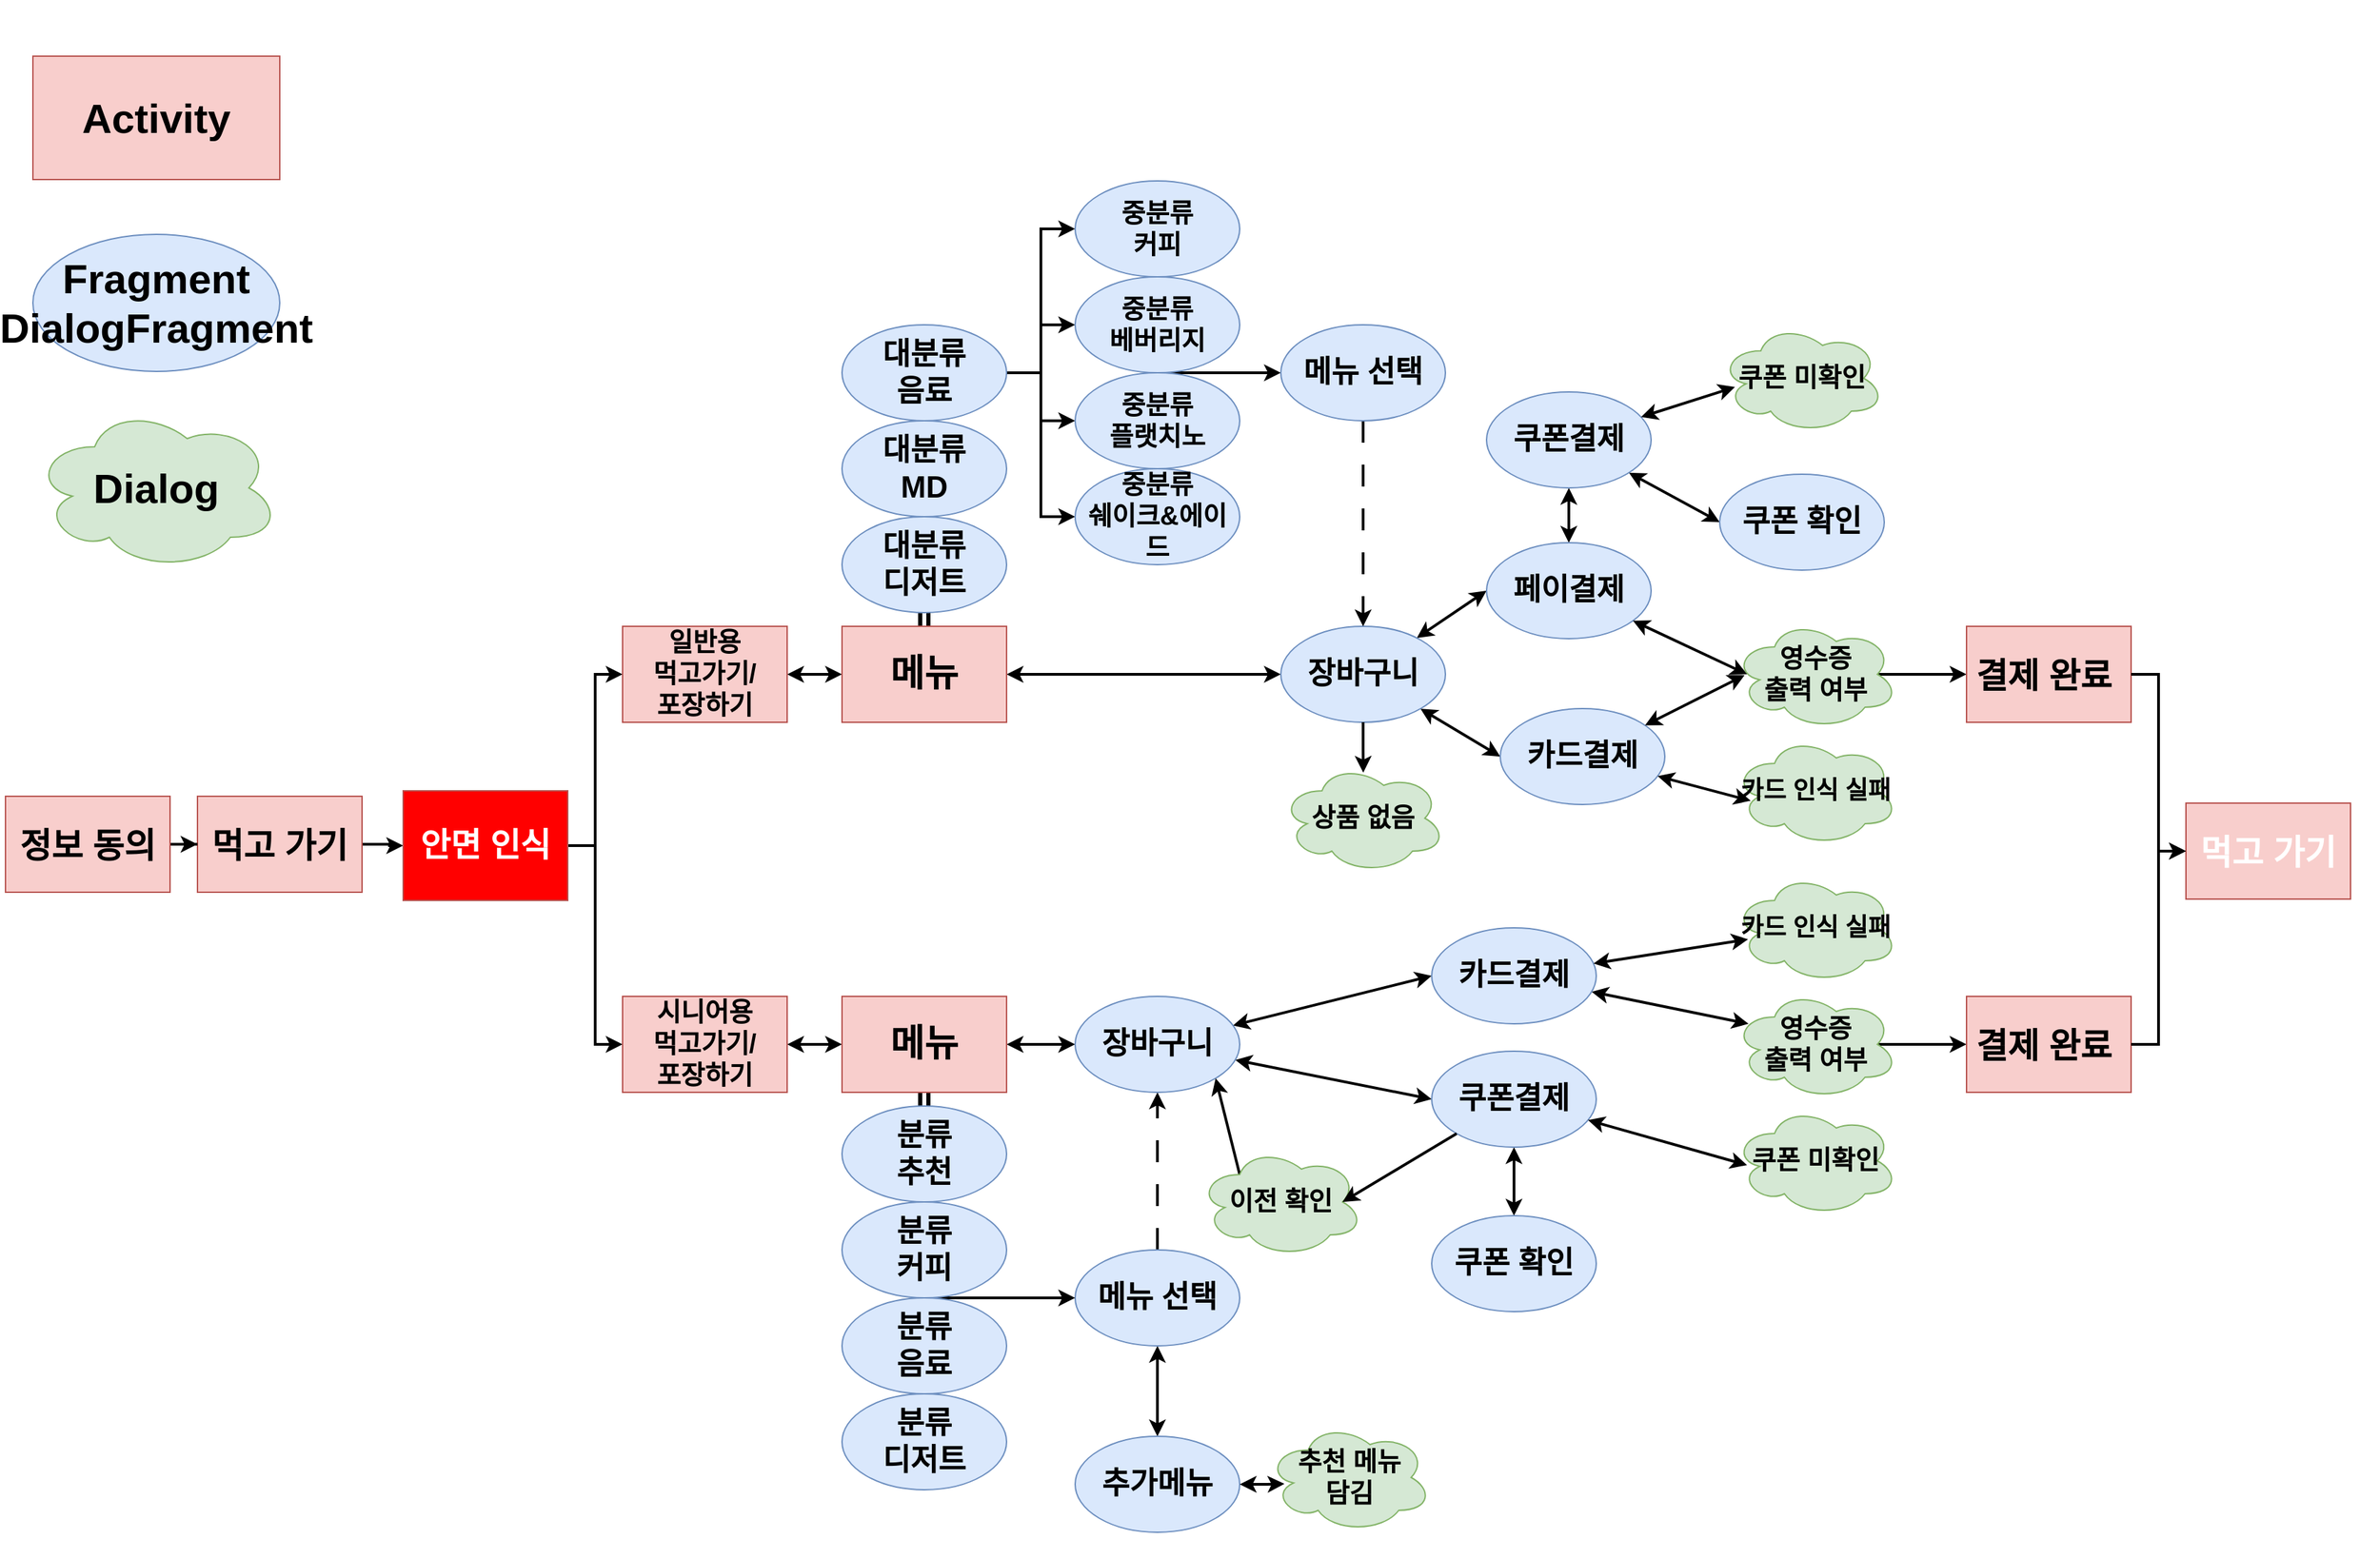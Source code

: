 <mxfile version="22.1.4" type="device">
  <diagram name="페이지-1" id="XatA8S-4vNXEuroyW7A1">
    <mxGraphModel dx="3033" dy="1154" grid="1" gridSize="10" guides="1" tooltips="1" connect="1" arrows="1" fold="1" page="1" pageScale="1" pageWidth="827" pageHeight="1169" math="0" shadow="0">
      <root>
        <mxCell id="0" />
        <mxCell id="1" parent="0" />
        <mxCell id="Ns_afdLk9kWFOFguehWM-49" style="edgeStyle=orthogonalEdgeStyle;rounded=0;orthogonalLoop=1;jettySize=auto;html=1;entryX=0;entryY=0.5;entryDx=0;entryDy=0;strokeWidth=2;" parent="1" source="Ns_afdLk9kWFOFguehWM-5" target="Ns_afdLk9kWFOFguehWM-6" edge="1">
          <mxGeometry relative="1" as="geometry" />
        </mxCell>
        <mxCell id="Ns_afdLk9kWFOFguehWM-50" style="edgeStyle=orthogonalEdgeStyle;rounded=0;orthogonalLoop=1;jettySize=auto;html=1;entryX=0;entryY=0.5;entryDx=0;entryDy=0;strokeWidth=2;" parent="1" source="Ns_afdLk9kWFOFguehWM-6" target="Ns_afdLk9kWFOFguehWM-7" edge="1">
          <mxGeometry relative="1" as="geometry" />
        </mxCell>
        <mxCell id="Ns_afdLk9kWFOFguehWM-51" style="edgeStyle=orthogonalEdgeStyle;rounded=0;orthogonalLoop=1;jettySize=auto;html=1;entryX=0;entryY=0.5;entryDx=0;entryDy=0;strokeWidth=2;" parent="1" source="Ns_afdLk9kWFOFguehWM-6" target="Ns_afdLk9kWFOFguehWM-8" edge="1">
          <mxGeometry relative="1" as="geometry" />
        </mxCell>
        <mxCell id="Ns_afdLk9kWFOFguehWM-52" style="edgeStyle=orthogonalEdgeStyle;rounded=0;orthogonalLoop=1;jettySize=auto;html=1;entryX=0;entryY=0.5;entryDx=0;entryDy=0;startArrow=classic;startFill=1;strokeWidth=2;" parent="1" source="Ns_afdLk9kWFOFguehWM-7" target="Ns_afdLk9kWFOFguehWM-14" edge="1">
          <mxGeometry relative="1" as="geometry" />
        </mxCell>
        <mxCell id="Ns_afdLk9kWFOFguehWM-53" style="edgeStyle=orthogonalEdgeStyle;rounded=0;orthogonalLoop=1;jettySize=auto;html=1;entryX=0;entryY=0.5;entryDx=0;entryDy=0;strokeWidth=2;startArrow=classic;startFill=1;" parent="1" source="Ns_afdLk9kWFOFguehWM-8" target="Ns_afdLk9kWFOFguehWM-31" edge="1">
          <mxGeometry relative="1" as="geometry" />
        </mxCell>
        <mxCell id="Ns_afdLk9kWFOFguehWM-64" style="edgeStyle=orthogonalEdgeStyle;rounded=0;orthogonalLoop=1;jettySize=auto;html=1;entryX=0;entryY=0.5;entryDx=0;entryDy=0;strokeWidth=2;fontSize=19;fontStyle=1" parent="1" source="Ns_afdLk9kWFOFguehWM-13" target="Ns_afdLk9kWFOFguehWM-17" edge="1">
          <mxGeometry relative="1" as="geometry" />
        </mxCell>
        <mxCell id="Ns_afdLk9kWFOFguehWM-65" style="edgeStyle=orthogonalEdgeStyle;rounded=0;orthogonalLoop=1;jettySize=auto;html=1;entryX=0;entryY=0.5;entryDx=0;entryDy=0;strokeWidth=2;fontSize=19;fontStyle=1" parent="1" source="Ns_afdLk9kWFOFguehWM-13" target="Ns_afdLk9kWFOFguehWM-18" edge="1">
          <mxGeometry relative="1" as="geometry" />
        </mxCell>
        <mxCell id="Ns_afdLk9kWFOFguehWM-66" style="edgeStyle=orthogonalEdgeStyle;rounded=0;orthogonalLoop=1;jettySize=auto;html=1;entryX=0;entryY=0.5;entryDx=0;entryDy=0;strokeWidth=2;fontSize=19;fontStyle=1" parent="1" source="Ns_afdLk9kWFOFguehWM-13" target="Ns_afdLk9kWFOFguehWM-20" edge="1">
          <mxGeometry relative="1" as="geometry" />
        </mxCell>
        <mxCell id="Ns_afdLk9kWFOFguehWM-67" style="edgeStyle=orthogonalEdgeStyle;rounded=0;orthogonalLoop=1;jettySize=auto;html=1;entryX=0;entryY=0.5;entryDx=0;entryDy=0;strokeWidth=2;fontSize=19;fontStyle=1" parent="1" source="Ns_afdLk9kWFOFguehWM-13" target="Ns_afdLk9kWFOFguehWM-19" edge="1">
          <mxGeometry relative="1" as="geometry" />
        </mxCell>
        <mxCell id="Ns_afdLk9kWFOFguehWM-13" value="대분류&lt;br style=&quot;font-size: 22px;&quot;&gt;음료&lt;br style=&quot;font-size: 22px;&quot;&gt;" style="ellipse;whiteSpace=wrap;html=1;fontStyle=1;fontSize=22;fillColor=#dae8fc;strokeColor=#6c8ebf;" parent="1" vertex="1">
          <mxGeometry x="430" y="270" width="120" height="70" as="geometry" />
        </mxCell>
        <mxCell id="Ns_afdLk9kWFOFguehWM-68" style="edgeStyle=orthogonalEdgeStyle;rounded=0;orthogonalLoop=1;jettySize=auto;html=1;entryX=0.5;entryY=1;entryDx=0;entryDy=0;shape=link;strokeWidth=3;fontSize=19;fontStyle=1" parent="1" source="Ns_afdLk9kWFOFguehWM-14" target="Ns_afdLk9kWFOFguehWM-15" edge="1">
          <mxGeometry relative="1" as="geometry" />
        </mxCell>
        <mxCell id="Ns_afdLk9kWFOFguehWM-76" style="edgeStyle=orthogonalEdgeStyle;rounded=0;orthogonalLoop=1;jettySize=auto;html=1;entryX=0;entryY=0.5;entryDx=0;entryDy=0;startArrow=classic;startFill=1;strokeWidth=2;fontSize=19;fontStyle=1" parent="1" source="Ns_afdLk9kWFOFguehWM-14" target="Ns_afdLk9kWFOFguehWM-21" edge="1">
          <mxGeometry relative="1" as="geometry" />
        </mxCell>
        <mxCell id="Ns_afdLk9kWFOFguehWM-15" value="대분류&lt;br style=&quot;font-size: 22px;&quot;&gt;디저트" style="ellipse;whiteSpace=wrap;html=1;fontStyle=1;fontSize=22;fillColor=#dae8fc;strokeColor=#6c8ebf;" parent="1" vertex="1">
          <mxGeometry x="430" y="410" width="120" height="70" as="geometry" />
        </mxCell>
        <mxCell id="Ns_afdLk9kWFOFguehWM-16" value="대분류&lt;br style=&quot;font-size: 22px;&quot;&gt;MD" style="ellipse;whiteSpace=wrap;html=1;fontStyle=1;fontSize=22;fillColor=#dae8fc;strokeColor=#6c8ebf;" parent="1" vertex="1">
          <mxGeometry x="430" y="340" width="120" height="70" as="geometry" />
        </mxCell>
        <mxCell id="Ns_afdLk9kWFOFguehWM-17" value="중분류&lt;br style=&quot;font-size: 19px;&quot;&gt;커피" style="ellipse;whiteSpace=wrap;html=1;fontStyle=1;fontSize=19;fillColor=#dae8fc;strokeColor=#6c8ebf;" parent="1" vertex="1">
          <mxGeometry x="600" y="165" width="120" height="70" as="geometry" />
        </mxCell>
        <mxCell id="Ns_afdLk9kWFOFguehWM-72" style="edgeStyle=orthogonalEdgeStyle;rounded=0;orthogonalLoop=1;jettySize=auto;html=1;entryX=0;entryY=0.5;entryDx=0;entryDy=0;exitX=0.5;exitY=0;exitDx=0;exitDy=0;strokeWidth=2;fontSize=19;fontStyle=1" parent="1" source="Ns_afdLk9kWFOFguehWM-19" target="Ns_afdLk9kWFOFguehWM-30" edge="1">
          <mxGeometry relative="1" as="geometry">
            <mxPoint x="720" y="305" as="sourcePoint" />
            <mxPoint x="760" y="305" as="targetPoint" />
            <Array as="points">
              <mxPoint x="700" y="305" />
              <mxPoint x="700" y="305" />
            </Array>
          </mxGeometry>
        </mxCell>
        <mxCell id="Ns_afdLk9kWFOFguehWM-18" value="중분류&lt;br style=&quot;font-size: 19px;&quot;&gt;베버리지" style="ellipse;whiteSpace=wrap;html=1;fontStyle=1;fontSize=19;fillColor=#dae8fc;strokeColor=#6c8ebf;" parent="1" vertex="1">
          <mxGeometry x="600" y="235" width="120" height="70" as="geometry" />
        </mxCell>
        <mxCell id="Ns_afdLk9kWFOFguehWM-19" value="중분류&lt;br style=&quot;font-size: 19px;&quot;&gt;플랫치노" style="ellipse;whiteSpace=wrap;html=1;fontStyle=1;fontSize=19;fillColor=#dae8fc;strokeColor=#6c8ebf;" parent="1" vertex="1">
          <mxGeometry x="600" y="305" width="120" height="70" as="geometry" />
        </mxCell>
        <mxCell id="Ns_afdLk9kWFOFguehWM-20" value="중분류&lt;br style=&quot;font-size: 19px;&quot;&gt;쉐이크&amp;amp;에이드" style="ellipse;whiteSpace=wrap;html=1;fontStyle=1;fontSize=19;fillColor=#dae8fc;strokeColor=#6c8ebf;" parent="1" vertex="1">
          <mxGeometry x="600" y="375" width="120" height="70" as="geometry" />
        </mxCell>
        <mxCell id="Ns_afdLk9kWFOFguehWM-81" style="rounded=0;orthogonalLoop=1;jettySize=auto;html=1;entryX=0;entryY=0.5;entryDx=0;entryDy=0;startArrow=classic;startFill=1;strokeWidth=2;fontSize=19;fontStyle=1" parent="1" source="Ns_afdLk9kWFOFguehWM-21" target="Ns_afdLk9kWFOFguehWM-23" edge="1">
          <mxGeometry relative="1" as="geometry" />
        </mxCell>
        <mxCell id="jxUCFW12zqxoSod7o7d0-8" style="rounded=0;orthogonalLoop=1;jettySize=auto;html=1;entryX=0;entryY=0.5;entryDx=0;entryDy=0;startArrow=classic;startFill=1;strokeWidth=2;" parent="1" source="Ns_afdLk9kWFOFguehWM-21" target="jxUCFW12zqxoSod7o7d0-2" edge="1">
          <mxGeometry relative="1" as="geometry" />
        </mxCell>
        <mxCell id="Ns_afdLk9kWFOFguehWM-21" value="장바구니" style="ellipse;whiteSpace=wrap;html=1;fontStyle=1;fontSize=22;fillColor=#dae8fc;strokeColor=#6c8ebf;" parent="1" vertex="1">
          <mxGeometry x="750" y="490" width="120" height="70" as="geometry" />
        </mxCell>
        <mxCell id="Ns_afdLk9kWFOFguehWM-22" value="상품 없음" style="ellipse;shape=cloud;whiteSpace=wrap;html=1;fontStyle=1;fontSize=19;fillColor=#d5e8d4;strokeColor=#82b366;" parent="1" vertex="1">
          <mxGeometry x="750" y="590" width="120" height="80" as="geometry" />
        </mxCell>
        <mxCell id="Ns_afdLk9kWFOFguehWM-23" value="카드결제" style="ellipse;whiteSpace=wrap;html=1;fontStyle=1;fontSize=22;fillColor=#dae8fc;strokeColor=#6c8ebf;" parent="1" vertex="1">
          <mxGeometry x="910" y="550" width="120" height="70" as="geometry" />
        </mxCell>
        <mxCell id="Ns_afdLk9kWFOFguehWM-24" value="카드 인식 실패" style="ellipse;shape=cloud;whiteSpace=wrap;html=1;fontStyle=1;fontSize=18;fillColor=#d5e8d4;strokeColor=#82b366;" parent="1" vertex="1">
          <mxGeometry x="1080" y="570" width="120" height="80" as="geometry" />
        </mxCell>
        <mxCell id="Ns_afdLk9kWFOFguehWM-87" style="edgeStyle=orthogonalEdgeStyle;rounded=0;orthogonalLoop=1;jettySize=auto;html=1;entryX=0;entryY=0.5;entryDx=0;entryDy=0;exitX=0.875;exitY=0.5;exitDx=0;exitDy=0;exitPerimeter=0;strokeWidth=2;" parent="1" source="Ns_afdLk9kWFOFguehWM-25" target="Ns_afdLk9kWFOFguehWM-26" edge="1">
          <mxGeometry relative="1" as="geometry" />
        </mxCell>
        <mxCell id="Ns_afdLk9kWFOFguehWM-25" value="영수증&lt;br style=&quot;font-size: 19px;&quot;&gt;출력 여부" style="ellipse;shape=cloud;whiteSpace=wrap;html=1;fontStyle=1;fontSize=19;fillColor=#d5e8d4;strokeColor=#82b366;" parent="1" vertex="1">
          <mxGeometry x="1080" y="485" width="120" height="80" as="geometry" />
        </mxCell>
        <mxCell id="Ns_afdLk9kWFOFguehWM-29" value="쿠폰 미확인" style="ellipse;shape=cloud;whiteSpace=wrap;html=1;fontStyle=1;fontSize=19;fillColor=#d5e8d4;strokeColor=#82b366;" parent="1" vertex="1">
          <mxGeometry x="1080" y="840" width="120" height="80" as="geometry" />
        </mxCell>
        <mxCell id="Ns_afdLk9kWFOFguehWM-75" style="edgeStyle=orthogonalEdgeStyle;rounded=0;orthogonalLoop=1;jettySize=auto;html=1;entryX=0.5;entryY=0;entryDx=0;entryDy=0;dashed=1;dashPattern=8 8;strokeWidth=2;fontSize=19;fontStyle=1" parent="1" source="Ns_afdLk9kWFOFguehWM-30" target="Ns_afdLk9kWFOFguehWM-21" edge="1">
          <mxGeometry relative="1" as="geometry" />
        </mxCell>
        <mxCell id="Ns_afdLk9kWFOFguehWM-30" value="메뉴 선택" style="ellipse;whiteSpace=wrap;html=1;fontStyle=1;fontSize=22;fillColor=#dae8fc;strokeColor=#6c8ebf;" parent="1" vertex="1">
          <mxGeometry x="750" y="270" width="120" height="70" as="geometry" />
        </mxCell>
        <mxCell id="Ns_afdLk9kWFOFguehWM-69" style="edgeStyle=orthogonalEdgeStyle;rounded=0;orthogonalLoop=1;jettySize=auto;html=1;entryX=0.5;entryY=0;entryDx=0;entryDy=0;shape=link;strokeWidth=3;fontSize=19;fontStyle=1" parent="1" source="Ns_afdLk9kWFOFguehWM-31" target="Ns_afdLk9kWFOFguehWM-48" edge="1">
          <mxGeometry relative="1" as="geometry" />
        </mxCell>
        <mxCell id="Ns_afdLk9kWFOFguehWM-88" style="edgeStyle=orthogonalEdgeStyle;rounded=0;orthogonalLoop=1;jettySize=auto;html=1;entryX=0;entryY=0.5;entryDx=0;entryDy=0;strokeWidth=2;fontSize=19;fontStyle=1;startArrow=classic;startFill=1;" parent="1" source="Ns_afdLk9kWFOFguehWM-31" target="Ns_afdLk9kWFOFguehWM-34" edge="1">
          <mxGeometry relative="1" as="geometry" />
        </mxCell>
        <mxCell id="Ns_afdLk9kWFOFguehWM-80" style="edgeStyle=orthogonalEdgeStyle;rounded=0;orthogonalLoop=1;jettySize=auto;html=1;entryX=0.5;entryY=0;entryDx=0;entryDy=0;startArrow=classic;startFill=1;strokeWidth=2;fontSize=19;fontStyle=1" parent="1" source="Ns_afdLk9kWFOFguehWM-32" target="Ns_afdLk9kWFOFguehWM-33" edge="1">
          <mxGeometry relative="1" as="geometry" />
        </mxCell>
        <mxCell id="Ns_afdLk9kWFOFguehWM-91" style="edgeStyle=orthogonalEdgeStyle;rounded=0;orthogonalLoop=1;jettySize=auto;html=1;entryX=0.5;entryY=1;entryDx=0;entryDy=0;dashed=1;dashPattern=8 8;strokeWidth=2;fontSize=19;fontStyle=1" parent="1" source="Ns_afdLk9kWFOFguehWM-32" target="Ns_afdLk9kWFOFguehWM-34" edge="1">
          <mxGeometry relative="1" as="geometry" />
        </mxCell>
        <mxCell id="Ns_afdLk9kWFOFguehWM-32" value="메뉴 선택" style="ellipse;whiteSpace=wrap;html=1;fontStyle=1;fontSize=22;fillColor=#dae8fc;strokeColor=#6c8ebf;" parent="1" vertex="1">
          <mxGeometry x="600" y="945" width="120" height="70" as="geometry" />
        </mxCell>
        <mxCell id="Ns_afdLk9kWFOFguehWM-33" value="추가메뉴" style="ellipse;whiteSpace=wrap;html=1;fontStyle=1;fontSize=22;fillColor=#dae8fc;strokeColor=#6c8ebf;" parent="1" vertex="1">
          <mxGeometry x="600" y="1081" width="120" height="70" as="geometry" />
        </mxCell>
        <mxCell id="Ns_afdLk9kWFOFguehWM-89" style="rounded=0;orthogonalLoop=1;jettySize=auto;html=1;entryX=0;entryY=0.5;entryDx=0;entryDy=0;startArrow=classic;startFill=1;strokeWidth=2;fontSize=19;fontStyle=1" parent="1" source="Ns_afdLk9kWFOFguehWM-34" target="Ns_afdLk9kWFOFguehWM-36" edge="1">
          <mxGeometry relative="1" as="geometry" />
        </mxCell>
        <mxCell id="Ns_afdLk9kWFOFguehWM-90" style="rounded=0;orthogonalLoop=1;jettySize=auto;html=1;entryX=0;entryY=0.5;entryDx=0;entryDy=0;startArrow=classic;startFill=1;strokeWidth=2;fontSize=19;fontStyle=1" parent="1" source="Ns_afdLk9kWFOFguehWM-34" target="Ns_afdLk9kWFOFguehWM-37" edge="1">
          <mxGeometry relative="1" as="geometry" />
        </mxCell>
        <mxCell id="Ns_afdLk9kWFOFguehWM-34" value="장바구니" style="ellipse;whiteSpace=wrap;html=1;fontStyle=1;fontSize=22;fillColor=#dae8fc;strokeColor=#6c8ebf;" parent="1" vertex="1">
          <mxGeometry x="600" y="760" width="120" height="70" as="geometry" />
        </mxCell>
        <mxCell id="Ns_afdLk9kWFOFguehWM-35" value="추천 메뉴&lt;br style=&quot;font-size: 19px;&quot;&gt;담김" style="ellipse;shape=cloud;whiteSpace=wrap;html=1;fontStyle=1;fontSize=19;fillColor=#d5e8d4;strokeColor=#82b366;" parent="1" vertex="1">
          <mxGeometry x="740" y="1071" width="120" height="80" as="geometry" />
        </mxCell>
        <mxCell id="Ns_afdLk9kWFOFguehWM-100" value="" style="rounded=0;orthogonalLoop=1;jettySize=auto;html=1;entryX=0.092;entryY=0.313;entryDx=0;entryDy=0;entryPerimeter=0;startArrow=classic;startFill=1;strokeWidth=2;fontSize=19;fontStyle=1" parent="1" source="Ns_afdLk9kWFOFguehWM-36" target="Ns_afdLk9kWFOFguehWM-43" edge="1">
          <mxGeometry relative="1" as="geometry" />
        </mxCell>
        <mxCell id="Ns_afdLk9kWFOFguehWM-36" value="카드결제" style="ellipse;whiteSpace=wrap;html=1;fontStyle=1;fontSize=22;fillColor=#dae8fc;strokeColor=#6c8ebf;" parent="1" vertex="1">
          <mxGeometry x="860" y="710" width="120" height="70" as="geometry" />
        </mxCell>
        <mxCell id="Ns_afdLk9kWFOFguehWM-106" style="edgeStyle=orthogonalEdgeStyle;rounded=0;orthogonalLoop=1;jettySize=auto;html=1;entryX=0.5;entryY=0;entryDx=0;entryDy=0;startArrow=classic;startFill=1;strokeWidth=2;fontSize=19;fontStyle=1" parent="1" source="Ns_afdLk9kWFOFguehWM-37" target="Ns_afdLk9kWFOFguehWM-41" edge="1">
          <mxGeometry relative="1" as="geometry" />
        </mxCell>
        <mxCell id="Ns_afdLk9kWFOFguehWM-37" value="쿠폰결제" style="ellipse;whiteSpace=wrap;html=1;fontStyle=1;fontSize=22;fillColor=#dae8fc;strokeColor=#6c8ebf;" parent="1" vertex="1">
          <mxGeometry x="860" y="800" width="120" height="70" as="geometry" />
        </mxCell>
        <mxCell id="Ns_afdLk9kWFOFguehWM-97" style="rounded=0;orthogonalLoop=1;jettySize=auto;html=1;entryX=1;entryY=1;entryDx=0;entryDy=0;exitX=0.25;exitY=0.25;exitDx=0;exitDy=0;exitPerimeter=0;strokeWidth=2;fontSize=19;fontStyle=1" parent="1" source="Ns_afdLk9kWFOFguehWM-39" target="Ns_afdLk9kWFOFguehWM-34" edge="1">
          <mxGeometry relative="1" as="geometry" />
        </mxCell>
        <mxCell id="Ns_afdLk9kWFOFguehWM-39" value="이전 확인" style="ellipse;shape=cloud;whiteSpace=wrap;html=1;fontStyle=1;fontSize=19;fillColor=#d5e8d4;strokeColor=#82b366;" parent="1" vertex="1">
          <mxGeometry x="690" y="870" width="120" height="80" as="geometry" />
        </mxCell>
        <mxCell id="Ns_afdLk9kWFOFguehWM-41" value="쿠폰 확인" style="ellipse;whiteSpace=wrap;html=1;fontStyle=1;fontSize=22;fillColor=#dae8fc;strokeColor=#6c8ebf;" parent="1" vertex="1">
          <mxGeometry x="860" y="920" width="120" height="70" as="geometry" />
        </mxCell>
        <mxCell id="Ns_afdLk9kWFOFguehWM-42" value="카드 인식 실패" style="ellipse;shape=cloud;whiteSpace=wrap;html=1;fontStyle=1;fontSize=18;fillColor=#d5e8d4;strokeColor=#82b366;" parent="1" vertex="1">
          <mxGeometry x="1080" y="670" width="120" height="80" as="geometry" />
        </mxCell>
        <mxCell id="Ns_afdLk9kWFOFguehWM-99" style="edgeStyle=orthogonalEdgeStyle;rounded=0;orthogonalLoop=1;jettySize=auto;html=1;entryX=0;entryY=0.5;entryDx=0;entryDy=0;exitX=0.875;exitY=0.5;exitDx=0;exitDy=0;exitPerimeter=0;strokeWidth=2;" parent="1" source="Ns_afdLk9kWFOFguehWM-43" target="Ns_afdLk9kWFOFguehWM-44" edge="1">
          <mxGeometry relative="1" as="geometry" />
        </mxCell>
        <mxCell id="Ns_afdLk9kWFOFguehWM-43" value="영수증&lt;br style=&quot;font-size: 19px;&quot;&gt;출력 여부" style="ellipse;shape=cloud;whiteSpace=wrap;html=1;fontStyle=1;fontSize=19;fillColor=#d5e8d4;strokeColor=#82b366;" parent="1" vertex="1">
          <mxGeometry x="1080" y="755" width="120" height="80" as="geometry" />
        </mxCell>
        <mxCell id="Ns_afdLk9kWFOFguehWM-79" style="edgeStyle=orthogonalEdgeStyle;rounded=0;orthogonalLoop=1;jettySize=auto;html=1;entryX=0;entryY=0.5;entryDx=0;entryDy=0;exitX=0.5;exitY=0;exitDx=0;exitDy=0;strokeWidth=2;fontSize=19;fontStyle=1" parent="1" source="Ns_afdLk9kWFOFguehWM-45" target="Ns_afdLk9kWFOFguehWM-32" edge="1">
          <mxGeometry relative="1" as="geometry">
            <Array as="points">
              <mxPoint x="530" y="980" />
              <mxPoint x="530" y="980" />
            </Array>
          </mxGeometry>
        </mxCell>
        <mxCell id="Ns_afdLk9kWFOFguehWM-45" value="분류&lt;br style=&quot;font-size: 22px;&quot;&gt;음료" style="ellipse;whiteSpace=wrap;html=1;fontStyle=1;fontSize=22;fillColor=#dae8fc;strokeColor=#6c8ebf;" parent="1" vertex="1">
          <mxGeometry x="430" y="980" width="120" height="70" as="geometry" />
        </mxCell>
        <mxCell id="Ns_afdLk9kWFOFguehWM-46" value="분류&lt;br style=&quot;font-size: 22px;&quot;&gt;커피" style="ellipse;whiteSpace=wrap;html=1;fontStyle=1;fontSize=22;fillColor=#dae8fc;strokeColor=#6c8ebf;" parent="1" vertex="1">
          <mxGeometry x="430" y="910" width="120" height="70" as="geometry" />
        </mxCell>
        <mxCell id="Ns_afdLk9kWFOFguehWM-47" value="분류&lt;br style=&quot;font-size: 22px;&quot;&gt;디저트" style="ellipse;whiteSpace=wrap;html=1;fontStyle=1;fontSize=22;fillColor=#dae8fc;strokeColor=#6c8ebf;" parent="1" vertex="1">
          <mxGeometry x="430" y="1050" width="120" height="70" as="geometry" />
        </mxCell>
        <mxCell id="Ns_afdLk9kWFOFguehWM-48" value="분류&lt;br style=&quot;font-size: 22px;&quot;&gt;추천" style="ellipse;whiteSpace=wrap;html=1;fontStyle=1;fontSize=22;fillColor=#dae8fc;strokeColor=#6c8ebf;" parent="1" vertex="1">
          <mxGeometry x="430" y="840" width="120" height="70" as="geometry" />
        </mxCell>
        <mxCell id="Ns_afdLk9kWFOFguehWM-85" style="rounded=0;orthogonalLoop=1;jettySize=auto;html=1;entryX=0.105;entryY=0.591;entryDx=0;entryDy=0;entryPerimeter=0;startArrow=classic;startFill=1;strokeWidth=2;fontSize=19;fontStyle=1" parent="1" source="Ns_afdLk9kWFOFguehWM-23" target="Ns_afdLk9kWFOFguehWM-24" edge="1">
          <mxGeometry relative="1" as="geometry" />
        </mxCell>
        <mxCell id="Ns_afdLk9kWFOFguehWM-86" style="rounded=0;orthogonalLoop=1;jettySize=auto;html=1;startArrow=classic;startFill=1;strokeWidth=2;fontSize=19;fontStyle=1;entryX=0.068;entryY=0.508;entryDx=0;entryDy=0;entryPerimeter=0;" parent="1" source="Ns_afdLk9kWFOFguehWM-23" target="Ns_afdLk9kWFOFguehWM-25" edge="1">
          <mxGeometry relative="1" as="geometry">
            <mxPoint x="1090" y="520" as="targetPoint" />
          </mxGeometry>
        </mxCell>
        <mxCell id="Ns_afdLk9kWFOFguehWM-94" style="edgeStyle=orthogonalEdgeStyle;rounded=0;orthogonalLoop=1;jettySize=auto;html=1;entryX=0.501;entryY=0.085;entryDx=0;entryDy=0;entryPerimeter=0;strokeWidth=2;fontSize=19;fontStyle=1" parent="1" source="Ns_afdLk9kWFOFguehWM-21" target="Ns_afdLk9kWFOFguehWM-22" edge="1">
          <mxGeometry relative="1" as="geometry">
            <mxPoint x="810" y="590" as="targetPoint" />
          </mxGeometry>
        </mxCell>
        <mxCell id="Ns_afdLk9kWFOFguehWM-96" style="rounded=0;orthogonalLoop=1;jettySize=auto;html=1;entryX=0.875;entryY=0.5;entryDx=0;entryDy=0;entryPerimeter=0;strokeWidth=2;fontSize=19;fontStyle=1" parent="1" source="Ns_afdLk9kWFOFguehWM-37" target="Ns_afdLk9kWFOFguehWM-39" edge="1">
          <mxGeometry relative="1" as="geometry" />
        </mxCell>
        <mxCell id="Ns_afdLk9kWFOFguehWM-98" style="edgeStyle=orthogonalEdgeStyle;rounded=0;orthogonalLoop=1;jettySize=auto;html=1;entryX=0.105;entryY=0.558;entryDx=0;entryDy=0;entryPerimeter=0;strokeWidth=2;startArrow=classic;startFill=1;fontSize=19;fontStyle=1" parent="1" source="Ns_afdLk9kWFOFguehWM-33" target="Ns_afdLk9kWFOFguehWM-35" edge="1">
          <mxGeometry relative="1" as="geometry">
            <mxPoint x="740" y="1115" as="targetPoint" />
          </mxGeometry>
        </mxCell>
        <mxCell id="Ns_afdLk9kWFOFguehWM-101" style="rounded=0;orthogonalLoop=1;jettySize=auto;html=1;entryX=0.089;entryY=0.604;entryDx=0;entryDy=0;entryPerimeter=0;startArrow=classic;startFill=1;strokeWidth=2;fontSize=19;fontStyle=1" parent="1" source="Ns_afdLk9kWFOFguehWM-36" target="Ns_afdLk9kWFOFguehWM-42" edge="1">
          <mxGeometry relative="1" as="geometry" />
        </mxCell>
        <mxCell id="Ns_afdLk9kWFOFguehWM-105" style="rounded=0;orthogonalLoop=1;jettySize=auto;html=1;entryX=0.083;entryY=0.539;entryDx=0;entryDy=0;entryPerimeter=0;startArrow=classic;startFill=1;strokeWidth=2;fontSize=19;fontStyle=1" parent="1" source="Ns_afdLk9kWFOFguehWM-37" target="Ns_afdLk9kWFOFguehWM-29" edge="1">
          <mxGeometry relative="1" as="geometry">
            <mxPoint x="990" y="914" as="targetPoint" />
          </mxGeometry>
        </mxCell>
        <mxCell id="Ns_afdLk9kWFOFguehWM-112" value="" style="swimlane;startSize=0;strokeColor=#FFFFFF;" parent="1" vertex="1">
          <mxGeometry x="-80" y="34" width="1630" height="1135" as="geometry" />
        </mxCell>
        <mxCell id="Ns_afdLk9kWFOFguehWM-109" value="먹고 가기" style="rounded=0;whiteSpace=wrap;html=1;fontStyle=1;fontSize=25;fillColor=#f8cecc;strokeColor=#b85450;fontColor=#FFFFFF;" parent="Ns_afdLk9kWFOFguehWM-112" vertex="1">
          <mxGeometry x="1490" y="585" width="120" height="70" as="geometry" />
        </mxCell>
        <mxCell id="jxUCFW12zqxoSod7o7d0-5" style="edgeStyle=orthogonalEdgeStyle;rounded=0;orthogonalLoop=1;jettySize=auto;html=1;entryX=0.5;entryY=1;entryDx=0;entryDy=0;strokeWidth=2;startArrow=classic;startFill=1;" parent="Ns_afdLk9kWFOFguehWM-112" source="jxUCFW12zqxoSod7o7d0-2" target="Ns_afdLk9kWFOFguehWM-27" edge="1">
          <mxGeometry relative="1" as="geometry" />
        </mxCell>
        <mxCell id="jxUCFW12zqxoSod7o7d0-2" value="페이결제" style="ellipse;whiteSpace=wrap;html=1;fontStyle=1;fontSize=22;fillColor=#dae8fc;strokeColor=#6c8ebf;" parent="Ns_afdLk9kWFOFguehWM-112" vertex="1">
          <mxGeometry x="980" y="395" width="120" height="70" as="geometry" />
        </mxCell>
        <mxCell id="jxUCFW12zqxoSod7o7d0-6" style="rounded=0;orthogonalLoop=1;jettySize=auto;html=1;entryX=0;entryY=0.5;entryDx=0;entryDy=0;startArrow=classic;startFill=1;strokeWidth=2;" parent="Ns_afdLk9kWFOFguehWM-112" source="Ns_afdLk9kWFOFguehWM-27" target="Ns_afdLk9kWFOFguehWM-28" edge="1">
          <mxGeometry relative="1" as="geometry" />
        </mxCell>
        <mxCell id="Ns_afdLk9kWFOFguehWM-27" value="쿠폰결제" style="ellipse;whiteSpace=wrap;html=1;fontStyle=1;fontSize=22;fillColor=#dae8fc;strokeColor=#6c8ebf;" parent="Ns_afdLk9kWFOFguehWM-112" vertex="1">
          <mxGeometry x="980" y="285" width="120" height="70" as="geometry" />
        </mxCell>
        <mxCell id="Ns_afdLk9kWFOFguehWM-28" value="쿠폰 확인" style="ellipse;whiteSpace=wrap;html=1;fontStyle=1;fontSize=22;fillColor=#dae8fc;strokeColor=#6c8ebf;" parent="Ns_afdLk9kWFOFguehWM-112" vertex="1">
          <mxGeometry x="1150" y="345" width="120" height="70" as="geometry" />
        </mxCell>
        <mxCell id="Ns_afdLk9kWFOFguehWM-40" value="쿠폰 미확인" style="ellipse;shape=cloud;whiteSpace=wrap;html=1;fontStyle=1;fontSize=19;fillColor=#d5e8d4;strokeColor=#82b366;" parent="Ns_afdLk9kWFOFguehWM-112" vertex="1">
          <mxGeometry x="1150" y="235" width="120" height="80" as="geometry" />
        </mxCell>
        <mxCell id="jxUCFW12zqxoSod7o7d0-7" style="rounded=0;orthogonalLoop=1;jettySize=auto;html=1;entryX=0.093;entryY=0.58;entryDx=0;entryDy=0;entryPerimeter=0;startArrow=classic;startFill=1;strokeWidth=2;" parent="Ns_afdLk9kWFOFguehWM-112" source="Ns_afdLk9kWFOFguehWM-27" target="Ns_afdLk9kWFOFguehWM-40" edge="1">
          <mxGeometry relative="1" as="geometry" />
        </mxCell>
        <mxCell id="Ns_afdLk9kWFOFguehWM-14" value="메뉴" style="rounded=0;whiteSpace=wrap;html=1;fontStyle=1;fontSize=27;fillColor=#f8cecc;strokeColor=#b85450;" parent="Ns_afdLk9kWFOFguehWM-112" vertex="1">
          <mxGeometry x="510" y="456" width="120" height="70" as="geometry" />
        </mxCell>
        <mxCell id="Ns_afdLk9kWFOFguehWM-31" value="메뉴" style="rounded=0;whiteSpace=wrap;html=1;fontStyle=1;fontSize=27;fillColor=#f8cecc;strokeColor=#b85450;" parent="Ns_afdLk9kWFOFguehWM-112" vertex="1">
          <mxGeometry x="510" y="726" width="120" height="70" as="geometry" />
        </mxCell>
        <mxCell id="Ns_afdLk9kWFOFguehWM-26" value="결제 완료&amp;nbsp;" style="rounded=0;whiteSpace=wrap;html=1;fontStyle=1;fontSize=25;fillColor=#f8cecc;strokeColor=#b85450;" parent="Ns_afdLk9kWFOFguehWM-112" vertex="1">
          <mxGeometry x="1330" y="456" width="120" height="70" as="geometry" />
        </mxCell>
        <mxCell id="Ns_afdLk9kWFOFguehWM-110" style="edgeStyle=orthogonalEdgeStyle;rounded=0;orthogonalLoop=1;jettySize=auto;html=1;entryX=0;entryY=0.5;entryDx=0;entryDy=0;strokeWidth=2;" parent="Ns_afdLk9kWFOFguehWM-112" source="Ns_afdLk9kWFOFguehWM-26" target="Ns_afdLk9kWFOFguehWM-109" edge="1">
          <mxGeometry relative="1" as="geometry" />
        </mxCell>
        <mxCell id="Ns_afdLk9kWFOFguehWM-44" value="결제 완료&amp;nbsp;" style="rounded=0;whiteSpace=wrap;html=1;fontStyle=1;fontSize=25;fillColor=#f8cecc;strokeColor=#b85450;" parent="Ns_afdLk9kWFOFguehWM-112" vertex="1">
          <mxGeometry x="1330" y="726" width="120" height="70" as="geometry" />
        </mxCell>
        <mxCell id="Ns_afdLk9kWFOFguehWM-111" style="edgeStyle=orthogonalEdgeStyle;rounded=0;orthogonalLoop=1;jettySize=auto;html=1;entryX=0;entryY=0.5;entryDx=0;entryDy=0;strokeWidth=2;" parent="Ns_afdLk9kWFOFguehWM-112" source="Ns_afdLk9kWFOFguehWM-44" target="Ns_afdLk9kWFOFguehWM-109" edge="1">
          <mxGeometry relative="1" as="geometry" />
        </mxCell>
        <mxCell id="Ns_afdLk9kWFOFguehWM-2" value="Activity" style="rounded=0;whiteSpace=wrap;html=1;fontStyle=1;fontSize=30;fillColor=#f8cecc;strokeColor=#b85450;" parent="Ns_afdLk9kWFOFguehWM-112" vertex="1">
          <mxGeometry x="-80" y="40" width="180" height="90" as="geometry" />
        </mxCell>
        <mxCell id="Ns_afdLk9kWFOFguehWM-3" value="Fragment&lt;br style=&quot;font-size: 30px;&quot;&gt;DialogFragment" style="ellipse;whiteSpace=wrap;html=1;fontStyle=1;fontSize=30;fillColor=#dae8fc;strokeColor=#6c8ebf;" parent="Ns_afdLk9kWFOFguehWM-112" vertex="1">
          <mxGeometry x="-80" y="170" width="180" height="100" as="geometry" />
        </mxCell>
        <mxCell id="Ns_afdLk9kWFOFguehWM-10" value="Dialog" style="ellipse;shape=cloud;whiteSpace=wrap;html=1;fontStyle=1;fontSize=30;fillColor=#d5e8d4;strokeColor=#82b366;" parent="Ns_afdLk9kWFOFguehWM-112" vertex="1">
          <mxGeometry x="-80" y="295" width="180" height="120" as="geometry" />
        </mxCell>
        <mxCell id="jxUCFW12zqxoSod7o7d0-9" style="rounded=0;orthogonalLoop=1;jettySize=auto;html=1;startArrow=classic;startFill=1;strokeWidth=2;" parent="1" source="jxUCFW12zqxoSod7o7d0-2" edge="1">
          <mxGeometry relative="1" as="geometry">
            <mxPoint x="1090" y="525" as="targetPoint" />
          </mxGeometry>
        </mxCell>
        <mxCell id="Ns_afdLk9kWFOFguehWM-7" value="일반용&lt;br style=&quot;font-size: 19px;&quot;&gt;먹고가기/&lt;br style=&quot;font-size: 19px;&quot;&gt;포장하기" style="rounded=0;whiteSpace=wrap;html=1;fontStyle=1;fontSize=19;fillColor=#f8cecc;strokeColor=#b85450;" parent="1" vertex="1">
          <mxGeometry x="270" y="490" width="120" height="70" as="geometry" />
        </mxCell>
        <mxCell id="Ns_afdLk9kWFOFguehWM-8" value="시니어용&lt;br style=&quot;border-color: var(--border-color); font-size: 19px;&quot;&gt;먹고가기/&lt;br style=&quot;font-size: 19px;&quot;&gt;포장하기" style="rounded=0;whiteSpace=wrap;html=1;fontStyle=1;fontSize=19;fillColor=#f8cecc;strokeColor=#b85450;" parent="1" vertex="1">
          <mxGeometry x="270" y="760" width="120" height="70" as="geometry" />
        </mxCell>
        <mxCell id="Ns_afdLk9kWFOFguehWM-6" value="안면 인식" style="rounded=0;whiteSpace=wrap;html=1;fontStyle=1;fontSize=24;fillColor=#FF0000;strokeColor=#b85450;fontColor=#ffffff;" parent="1" vertex="1">
          <mxGeometry x="110" y="610" width="120" height="80" as="geometry" />
        </mxCell>
        <mxCell id="Ns_afdLk9kWFOFguehWM-5" value="먹고 가기" style="rounded=0;whiteSpace=wrap;html=1;fontStyle=1;fontSize=25;fillColor=#f8cecc;strokeColor=#b85450;" parent="1" vertex="1">
          <mxGeometry x="-40" y="614" width="120" height="70" as="geometry" />
        </mxCell>
        <mxCell id="3yQ4KK3x7zATWYOSjeAz-2" style="edgeStyle=orthogonalEdgeStyle;rounded=0;orthogonalLoop=1;jettySize=auto;html=1;entryX=0;entryY=0.5;entryDx=0;entryDy=0;strokeWidth=2;" edge="1" parent="1" source="3yQ4KK3x7zATWYOSjeAz-1" target="Ns_afdLk9kWFOFguehWM-5">
          <mxGeometry relative="1" as="geometry" />
        </mxCell>
        <mxCell id="3yQ4KK3x7zATWYOSjeAz-1" value="정보 동의" style="rounded=0;whiteSpace=wrap;html=1;fontStyle=1;fontSize=25;fillColor=#f8cecc;strokeColor=#b85450;" vertex="1" parent="1">
          <mxGeometry x="-180" y="614" width="120" height="70" as="geometry" />
        </mxCell>
      </root>
    </mxGraphModel>
  </diagram>
</mxfile>
